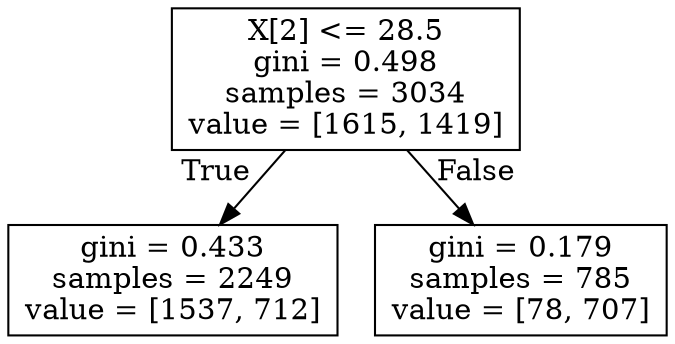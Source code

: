 digraph Tree {
node [shape=box] ;
0 [label="X[2] <= 28.5\ngini = 0.498\nsamples = 3034\nvalue = [1615, 1419]"] ;
1 [label="gini = 0.433\nsamples = 2249\nvalue = [1537, 712]"] ;
0 -> 1 [labeldistance=2.5, labelangle=45, headlabel="True"] ;
2 [label="gini = 0.179\nsamples = 785\nvalue = [78, 707]"] ;
0 -> 2 [labeldistance=2.5, labelangle=-45, headlabel="False"] ;
}